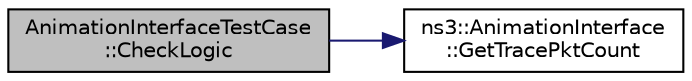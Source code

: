 digraph "AnimationInterfaceTestCase::CheckLogic"
{
  edge [fontname="Helvetica",fontsize="10",labelfontname="Helvetica",labelfontsize="10"];
  node [fontname="Helvetica",fontsize="10",shape=record];
  rankdir="LR";
  Node1 [label="AnimationInterfaceTestCase\l::CheckLogic",height=0.2,width=0.4,color="black", fillcolor="grey75", style="filled", fontcolor="black"];
  Node1 -> Node2 [color="midnightblue",fontsize="10",style="solid"];
  Node2 [label="ns3::AnimationInterface\l::GetTracePktCount",height=0.2,width=0.4,color="black", fillcolor="white", style="filled",URL="$d6/d1a/classns3_1_1AnimationInterface.html#aac740ff3156ef010306b90df4c5b8054",tooltip="Get trace file packet count (This used only for testing) "];
}
